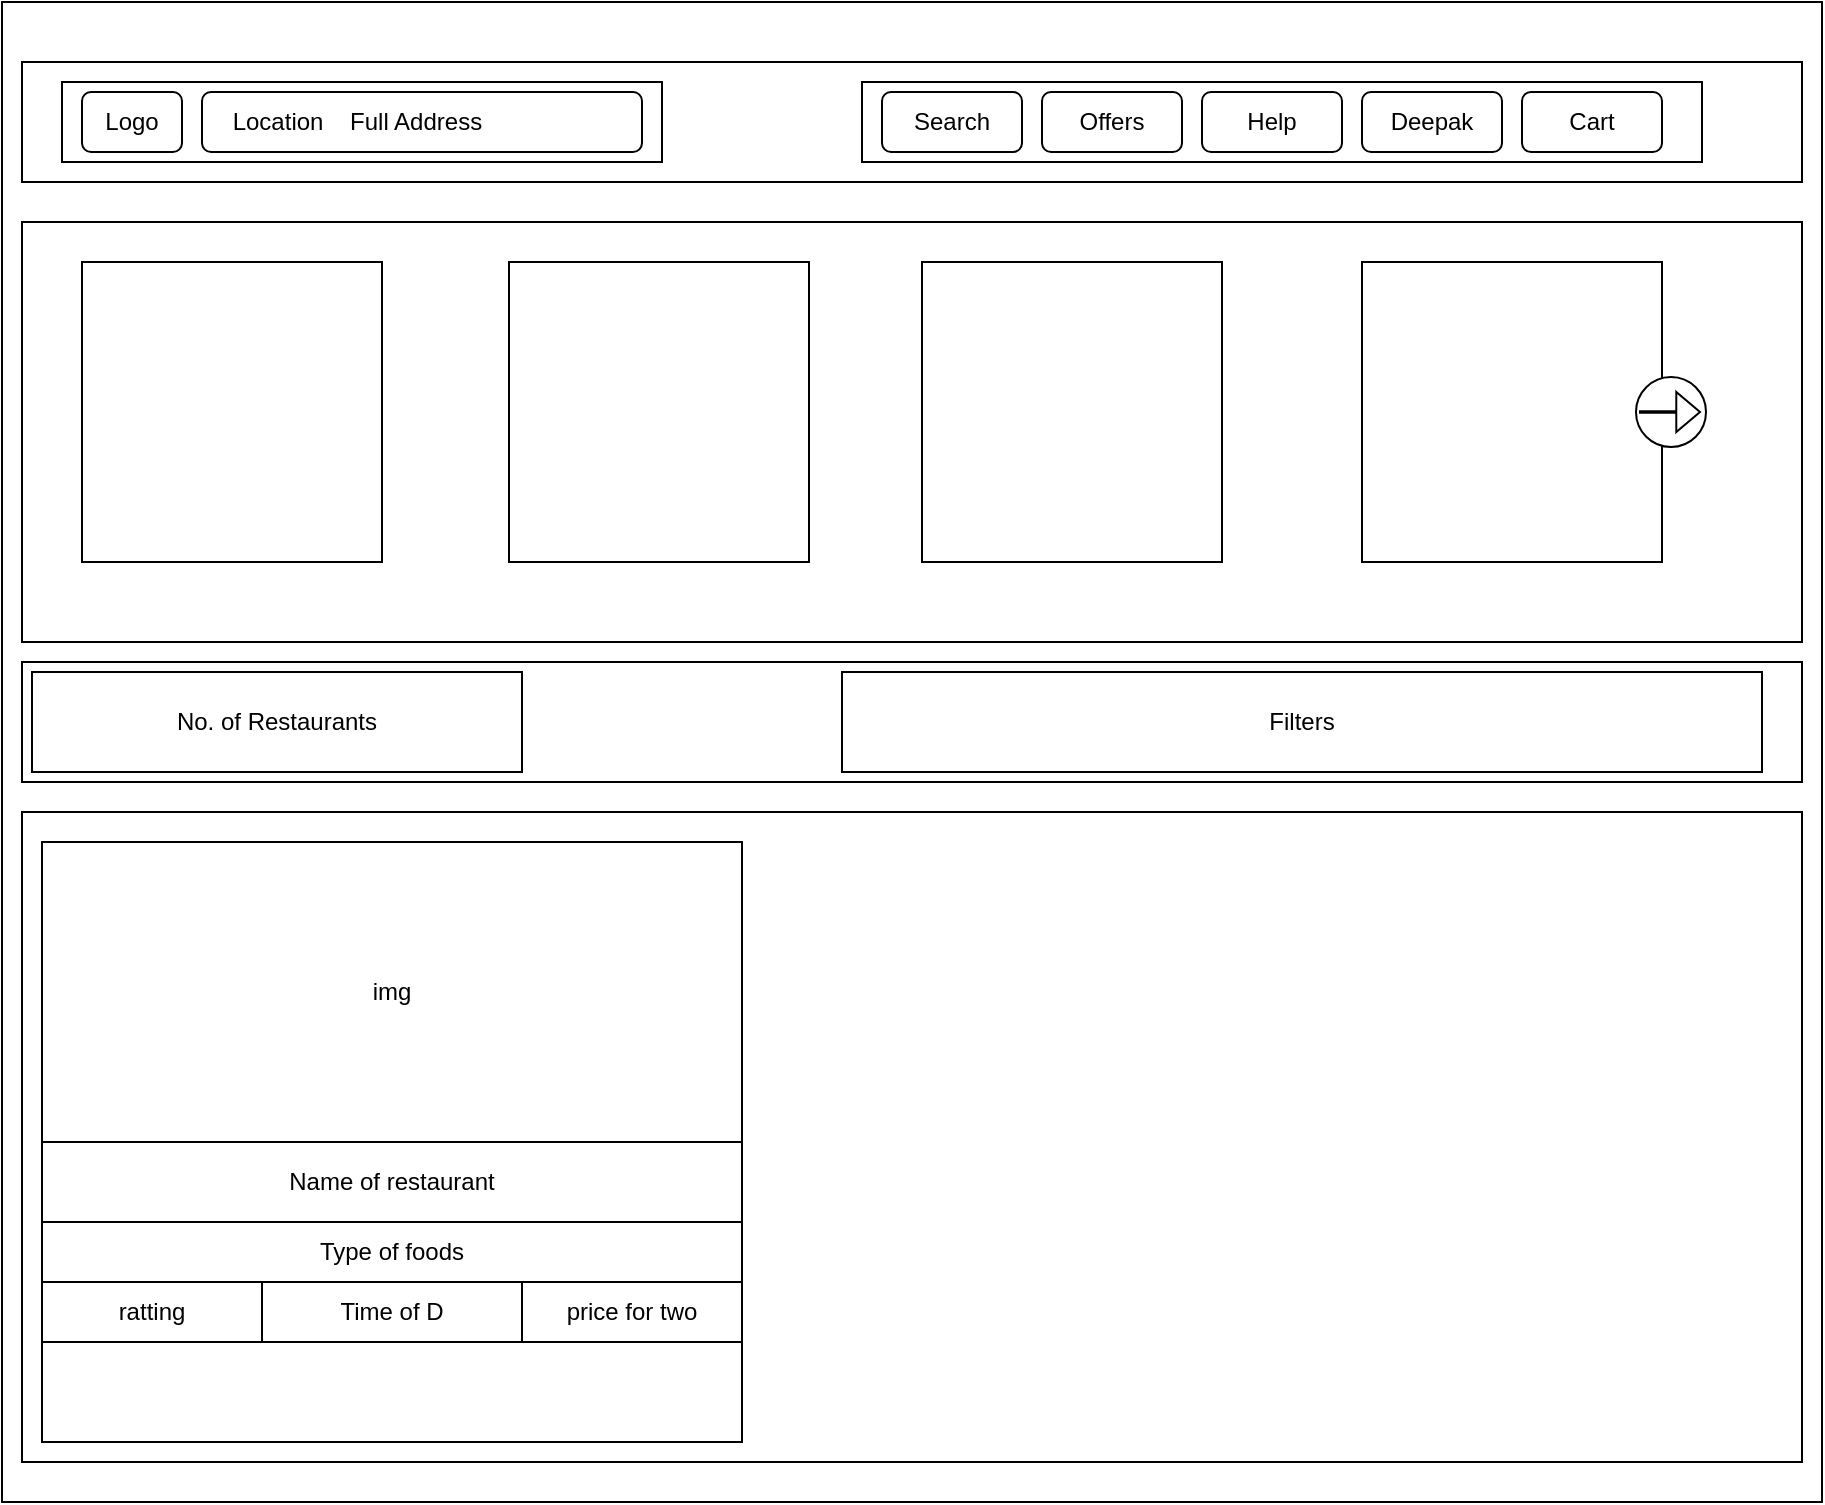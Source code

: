<mxfile version="20.8.16" type="device"><diagram name="Page-1" id="S-hOTXIJD-gQVlmjy41z"><mxGraphModel dx="1429" dy="759" grid="1" gridSize="10" guides="1" tooltips="1" connect="1" arrows="1" fold="1" page="1" pageScale="1" pageWidth="827" pageHeight="1169" math="0" shadow="0"><root><mxCell id="0"/><mxCell id="1" parent="0"/><mxCell id="EkmVc9ge1uWbK0B5pSku-1" value="" style="rounded=0;whiteSpace=wrap;html=1;" vertex="1" parent="1"><mxGeometry x="10" y="120" width="910" height="750" as="geometry"/></mxCell><mxCell id="ihnrXOV3E-u9__XSp3o9-1" value="" style="rounded=0;whiteSpace=wrap;html=1;" parent="1" vertex="1"><mxGeometry x="20" y="150" width="890" height="60" as="geometry"/></mxCell><mxCell id="ihnrXOV3E-u9__XSp3o9-2" value="" style="rounded=0;whiteSpace=wrap;html=1;" parent="1" vertex="1"><mxGeometry x="40" y="160" width="300" height="40" as="geometry"/></mxCell><mxCell id="ihnrXOV3E-u9__XSp3o9-3" value="" style="rounded=0;whiteSpace=wrap;html=1;" parent="1" vertex="1"><mxGeometry x="440" y="160" width="420" height="40" as="geometry"/></mxCell><mxCell id="ihnrXOV3E-u9__XSp3o9-4" value="Search" style="rounded=1;whiteSpace=wrap;html=1;" parent="1" vertex="1"><mxGeometry x="450" y="165" width="70" height="30" as="geometry"/></mxCell><mxCell id="ihnrXOV3E-u9__XSp3o9-5" value="Offers" style="rounded=1;whiteSpace=wrap;html=1;" parent="1" vertex="1"><mxGeometry x="530" y="165" width="70" height="30" as="geometry"/></mxCell><mxCell id="ihnrXOV3E-u9__XSp3o9-6" value="Help" style="rounded=1;whiteSpace=wrap;html=1;" parent="1" vertex="1"><mxGeometry x="610" y="165" width="70" height="30" as="geometry"/></mxCell><mxCell id="ihnrXOV3E-u9__XSp3o9-7" value="Deepak" style="rounded=1;whiteSpace=wrap;html=1;" parent="1" vertex="1"><mxGeometry x="690" y="165" width="70" height="30" as="geometry"/></mxCell><mxCell id="ihnrXOV3E-u9__XSp3o9-8" value="Cart" style="rounded=1;whiteSpace=wrap;html=1;" parent="1" vertex="1"><mxGeometry x="770" y="165" width="70" height="30" as="geometry"/></mxCell><mxCell id="ihnrXOV3E-u9__XSp3o9-9" value="Logo" style="rounded=1;whiteSpace=wrap;html=1;" parent="1" vertex="1"><mxGeometry x="50" y="165" width="50" height="30" as="geometry"/></mxCell><mxCell id="ihnrXOV3E-u9__XSp3o9-10" value="&amp;nbsp; &amp;nbsp; Location&amp;nbsp; &amp;nbsp; Full Address" style="rounded=1;whiteSpace=wrap;html=1;align=left;" parent="1" vertex="1"><mxGeometry x="110" y="165" width="220" height="30" as="geometry"/></mxCell><mxCell id="EkmVc9ge1uWbK0B5pSku-2" value="" style="rounded=0;whiteSpace=wrap;html=1;" vertex="1" parent="1"><mxGeometry x="20" y="230" width="890" height="210" as="geometry"/></mxCell><mxCell id="EkmVc9ge1uWbK0B5pSku-4" value="" style="rounded=0;whiteSpace=wrap;html=1;" vertex="1" parent="1"><mxGeometry x="50" y="250" width="150" height="150" as="geometry"/></mxCell><mxCell id="EkmVc9ge1uWbK0B5pSku-5" value="" style="rounded=0;whiteSpace=wrap;html=1;" vertex="1" parent="1"><mxGeometry x="263.5" y="250" width="150" height="150" as="geometry"/></mxCell><mxCell id="EkmVc9ge1uWbK0B5pSku-6" value="" style="rounded=0;whiteSpace=wrap;html=1;" vertex="1" parent="1"><mxGeometry x="470" y="250" width="150" height="150" as="geometry"/></mxCell><mxCell id="EkmVc9ge1uWbK0B5pSku-7" value="" style="rounded=0;whiteSpace=wrap;html=1;" vertex="1" parent="1"><mxGeometry x="690" y="250" width="150" height="150" as="geometry"/></mxCell><mxCell id="EkmVc9ge1uWbK0B5pSku-15" value="" style="ellipse;whiteSpace=wrap;html=1;aspect=fixed;" vertex="1" parent="1"><mxGeometry x="827" y="307.5" width="35" height="35" as="geometry"/></mxCell><mxCell id="EkmVc9ge1uWbK0B5pSku-16" value="" style="rounded=0;whiteSpace=wrap;html=1;" vertex="1" parent="1"><mxGeometry x="20" y="450" width="890" height="60" as="geometry"/></mxCell><mxCell id="EkmVc9ge1uWbK0B5pSku-17" value="No. of Restaurants" style="rounded=0;whiteSpace=wrap;html=1;" vertex="1" parent="1"><mxGeometry x="25" y="455" width="245" height="50" as="geometry"/></mxCell><mxCell id="EkmVc9ge1uWbK0B5pSku-18" value="Filters" style="rounded=0;whiteSpace=wrap;html=1;" vertex="1" parent="1"><mxGeometry x="430" y="455" width="460" height="50" as="geometry"/></mxCell><mxCell id="EkmVc9ge1uWbK0B5pSku-19" value="" style="rounded=0;whiteSpace=wrap;html=1;" vertex="1" parent="1"><mxGeometry x="20" y="525" width="890" height="325" as="geometry"/></mxCell><mxCell id="EkmVc9ge1uWbK0B5pSku-20" value="" style="rounded=0;whiteSpace=wrap;html=1;" vertex="1" parent="1"><mxGeometry x="30" y="540" width="350" height="300" as="geometry"/></mxCell><mxCell id="EkmVc9ge1uWbK0B5pSku-21" value="img" style="rounded=0;whiteSpace=wrap;html=1;" vertex="1" parent="1"><mxGeometry x="30" y="540" width="350" height="150" as="geometry"/></mxCell><mxCell id="EkmVc9ge1uWbK0B5pSku-22" value="Name of restaurant" style="rounded=0;whiteSpace=wrap;html=1;" vertex="1" parent="1"><mxGeometry x="30" y="690" width="350" height="40" as="geometry"/></mxCell><mxCell id="EkmVc9ge1uWbK0B5pSku-23" value="Type of foods" style="rounded=0;whiteSpace=wrap;html=1;" vertex="1" parent="1"><mxGeometry x="30" y="730" width="350" height="30" as="geometry"/></mxCell><mxCell id="EkmVc9ge1uWbK0B5pSku-24" value="" style="rounded=0;whiteSpace=wrap;html=1;" vertex="1" parent="1"><mxGeometry x="30" y="760" width="350" height="30" as="geometry"/></mxCell><mxCell id="EkmVc9ge1uWbK0B5pSku-25" value="ratting" style="rounded=0;whiteSpace=wrap;html=1;" vertex="1" parent="1"><mxGeometry x="30" y="760" width="110" height="30" as="geometry"/></mxCell><mxCell id="EkmVc9ge1uWbK0B5pSku-26" value="Time of D" style="rounded=0;whiteSpace=wrap;html=1;" vertex="1" parent="1"><mxGeometry x="140" y="760" width="130" height="30" as="geometry"/></mxCell><mxCell id="EkmVc9ge1uWbK0B5pSku-27" value="price for two" style="rounded=0;whiteSpace=wrap;html=1;" vertex="1" parent="1"><mxGeometry x="270" y="760" width="110" height="30" as="geometry"/></mxCell><mxCell id="EkmVc9ge1uWbK0B5pSku-28" value="" style="html=1;shadow=0;dashed=0;align=center;verticalAlign=middle;shape=mxgraph.arrows2.arrow;dy=0.96;dx=11.86;notch=0;" vertex="1" parent="1"><mxGeometry x="829" y="315" width="30" height="20" as="geometry"/></mxCell></root></mxGraphModel></diagram></mxfile>
